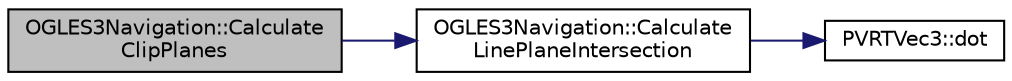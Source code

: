 digraph "OGLES3Navigation::CalculateClipPlanes"
{
  edge [fontname="Helvetica",fontsize="10",labelfontname="Helvetica",labelfontsize="10"];
  node [fontname="Helvetica",fontsize="10",shape=record];
  rankdir="LR";
  Node1 [label="OGLES3Navigation::Calculate\lClipPlanes",height=0.2,width=0.4,color="black", fillcolor="grey75", style="filled", fontcolor="black"];
  Node1 -> Node2 [color="midnightblue",fontsize="10",style="solid",fontname="Helvetica"];
  Node2 [label="OGLES3Navigation::Calculate\lLinePlaneIntersection",height=0.2,width=0.4,color="black", fillcolor="white", style="filled",URL="$class_o_g_l_e_s3_navigation.html#afa328dc5972ed69280a262c68c1803b2"];
  Node2 -> Node3 [color="midnightblue",fontsize="10",style="solid",fontname="Helvetica"];
  Node3 [label="PVRTVec3::dot",height=0.2,width=0.4,color="black", fillcolor="white", style="filled",URL="$struct_p_v_r_t_vec3.html#af9156c21175c3f3b04fb11295f336623",tooltip="calculate the scalar product of two PVRTVec3s "];
}
